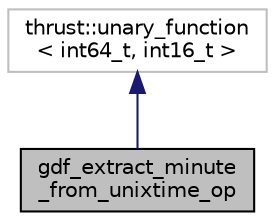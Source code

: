 digraph "gdf_extract_minute_from_unixtime_op"
{
  edge [fontname="Helvetica",fontsize="10",labelfontname="Helvetica",labelfontsize="10"];
  node [fontname="Helvetica",fontsize="10",shape=record];
  Node2 [label="gdf_extract_minute\l_from_unixtime_op",height=0.2,width=0.4,color="black", fillcolor="grey75", style="filled", fontcolor="black"];
  Node3 -> Node2 [dir="back",color="midnightblue",fontsize="10",style="solid",fontname="Helvetica"];
  Node3 [label="thrust::unary_function\l\< int64_t, int16_t \>",height=0.2,width=0.4,color="grey75", fillcolor="white", style="filled"];
}
